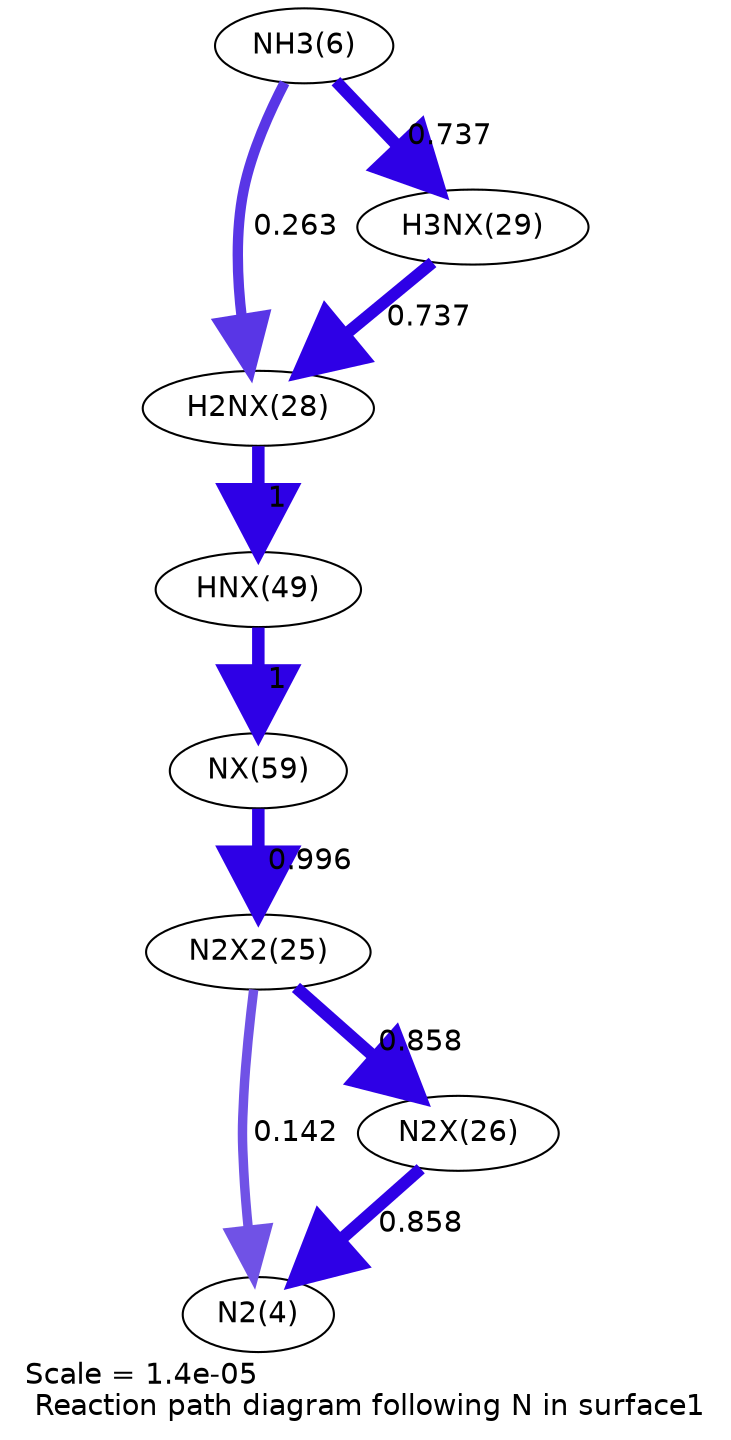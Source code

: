 digraph reaction_paths {
center=1;
s7 -> s19[fontname="Helvetica", penwidth=4.99, arrowsize=2.5, color="0.7, 0.763, 0.9"
, label=" 0.263"];
s7 -> s20[fontname="Helvetica", penwidth=5.77, arrowsize=2.88, color="0.7, 1.24, 0.9"
, label=" 0.737"];
s20 -> s19[fontname="Helvetica", penwidth=5.77, arrowsize=2.88, color="0.7, 1.24, 0.9"
, label=" 0.737"];
s19 -> s22[fontname="Helvetica", penwidth=6, arrowsize=3, color="0.7, 1.5, 0.9"
, label=" 1"];
s22 -> s23[fontname="Helvetica", penwidth=6, arrowsize=3, color="0.7, 1.5, 0.9"
, label=" 1"];
s23 -> s16[fontname="Helvetica", penwidth=6, arrowsize=3, color="0.7, 1.5, 0.9"
, label=" 0.996"];
s16 -> s5[fontname="Helvetica", penwidth=4.53, arrowsize=2.26, color="0.7, 0.642, 0.9"
, label=" 0.142"];
s17 -> s5[fontname="Helvetica", penwidth=5.88, arrowsize=2.94, color="0.7, 1.36, 0.9"
, label=" 0.858"];
s16 -> s17[fontname="Helvetica", penwidth=5.88, arrowsize=2.94, color="0.7, 1.36, 0.9"
, label=" 0.858"];
s5 [ fontname="Helvetica", label="N2(4)"];
s7 [ fontname="Helvetica", label="NH3(6)"];
s16 [ fontname="Helvetica", label="N2X2(25)"];
s17 [ fontname="Helvetica", label="N2X(26)"];
s19 [ fontname="Helvetica", label="H2NX(28)"];
s20 [ fontname="Helvetica", label="H3NX(29)"];
s22 [ fontname="Helvetica", label="HNX(49)"];
s23 [ fontname="Helvetica", label="NX(59)"];
 label = "Scale = 1.4e-05\l Reaction path diagram following N in surface1";
 fontname = "Helvetica";
}
